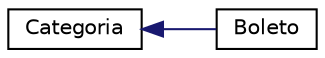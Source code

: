 digraph "Gráfico de Hierarquia de Classes"
{
 // LATEX_PDF_SIZE
  edge [fontname="Helvetica",fontsize="10",labelfontname="Helvetica",labelfontsize="10"];
  node [fontname="Helvetica",fontsize="10",shape=record];
  rankdir="LR";
  Node0 [label="Categoria",height=0.2,width=0.4,color="black", fillcolor="white", style="filled",URL="$class_categoria.html",tooltip="Contém informações e valores genéricos para outras classes."];
  Node0 -> Node1 [dir="back",color="midnightblue",fontsize="10",style="solid",fontname="Helvetica"];
  Node1 [label="Boleto",height=0.2,width=0.4,color="black", fillcolor="white", style="filled",URL="$class_boleto.html",tooltip="Classe contendo informações básicas de um boleto."];
}
